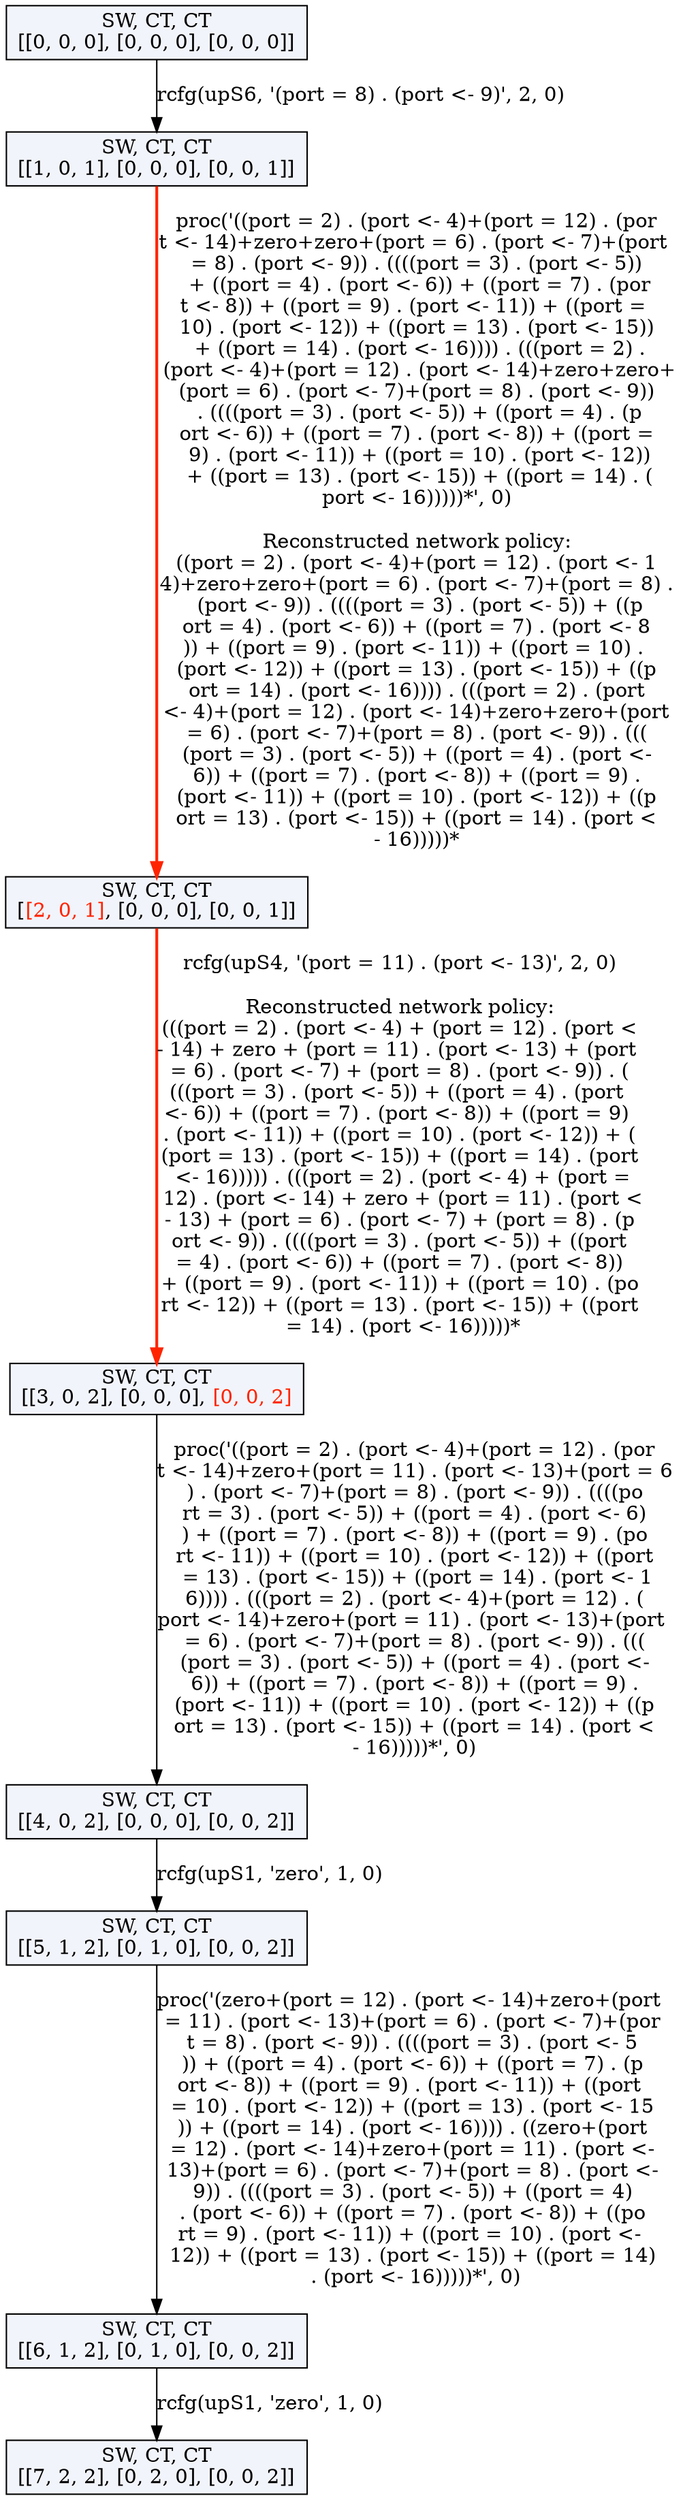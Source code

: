 digraph g {
n0 [label=<SW, CT, CT<br/>[[0, 0, 0], [0, 0, 0], [0, 0, 0]]>, shape=rectangle, style=filled, fillcolor="#F2F4FB"];
n1 [label=<SW, CT, CT<br/>[[1, 0, 1], [0, 0, 0], [0, 0, 1]]>, shape=rectangle, style=filled, fillcolor="#F2F4FB"];
n0 -> n1 [label="rcfg(upS6, '(port = 8) . (port <- 9)', 2, 0)", color="#000000", penwidth=1.0];
n2 [label=<SW, CT, CT<br/>[<font color="#FF2400">[2, 0, 1]</font>, [0, 0, 0], [0, 0, 1]]>, shape=rectangle, style=filled, fillcolor="#F2F4FB"];
n1 -> n2 [label="proc('((port = 2) . (port <- 4)+(port = 12) . (por
t <- 14)+zero+zero+(port = 6) . (port <- 7)+(port 
= 8) . (port <- 9)) . ((((port = 3) . (port <- 5))
 + ((port = 4) . (port <- 6)) + ((port = 7) . (por
t <- 8)) + ((port = 9) . (port <- 11)) + ((port = 
10) . (port <- 12)) + ((port = 13) . (port <- 15))
 + ((port = 14) . (port <- 16)))) . (((port = 2) .
 (port <- 4)+(port = 12) . (port <- 14)+zero+zero+
(port = 6) . (port <- 7)+(port = 8) . (port <- 9))
 . ((((port = 3) . (port <- 5)) + ((port = 4) . (p
ort <- 6)) + ((port = 7) . (port <- 8)) + ((port =
 9) . (port <- 11)) + ((port = 10) . (port <- 12))
 + ((port = 13) . (port <- 15)) + ((port = 14) . (
port <- 16)))))*', 0)

Reconstructed network policy:
((port = 2) . (port <- 4)+(port = 12) . (port <- 1
4)+zero+zero+(port = 6) . (port <- 7)+(port = 8) .
 (port <- 9)) . ((((port = 3) . (port <- 5)) + ((p
ort = 4) . (port <- 6)) + ((port = 7) . (port <- 8
)) + ((port = 9) . (port <- 11)) + ((port = 10) . 
(port <- 12)) + ((port = 13) . (port <- 15)) + ((p
ort = 14) . (port <- 16)))) . (((port = 2) . (port
 <- 4)+(port = 12) . (port <- 14)+zero+zero+(port 
= 6) . (port <- 7)+(port = 8) . (port <- 9)) . (((
(port = 3) . (port <- 5)) + ((port = 4) . (port <-
 6)) + ((port = 7) . (port <- 8)) + ((port = 9) . 
(port <- 11)) + ((port = 10) . (port <- 12)) + ((p
ort = 13) . (port <- 15)) + ((port = 14) . (port <
- 16)))))*", color="#FF2400", penwidth=2.0];
n3 [label=<SW, CT, CT<br/>[[3, 0, 2], [0, 0, 0], <font color="#FF2400">[0, 0, 2]</font>]>, shape=rectangle, style=filled, fillcolor="#F2F4FB"];
n2 -> n3 [label="rcfg(upS4, '(port = 11) . (port <- 13)', 2, 0)

Reconstructed network policy:
(((port = 2) . (port <- 4) + (port = 12) . (port <
- 14) + zero + (port = 11) . (port <- 13) + (port 
= 6) . (port <- 7) + (port = 8) . (port <- 9)) . (
(((port = 3) . (port <- 5)) + ((port = 4) . (port 
<- 6)) + ((port = 7) . (port <- 8)) + ((port = 9) 
. (port <- 11)) + ((port = 10) . (port <- 12)) + (
(port = 13) . (port <- 15)) + ((port = 14) . (port
 <- 16))))) . (((port = 2) . (port <- 4) + (port =
 12) . (port <- 14) + zero + (port = 11) . (port <
- 13) + (port = 6) . (port <- 7) + (port = 8) . (p
ort <- 9)) . ((((port = 3) . (port <- 5)) + ((port
 = 4) . (port <- 6)) + ((port = 7) . (port <- 8)) 
+ ((port = 9) . (port <- 11)) + ((port = 10) . (po
rt <- 12)) + ((port = 13) . (port <- 15)) + ((port
 = 14) . (port <- 16)))))*", color="#FF2400", penwidth=2.0];
n4 [label=<SW, CT, CT<br/>[[4, 0, 2], [0, 0, 0], [0, 0, 2]]>, shape=rectangle, style=filled, fillcolor="#F2F4FB"];
n3 -> n4 [label="proc('((port = 2) . (port <- 4)+(port = 12) . (por
t <- 14)+zero+(port = 11) . (port <- 13)+(port = 6
) . (port <- 7)+(port = 8) . (port <- 9)) . ((((po
rt = 3) . (port <- 5)) + ((port = 4) . (port <- 6)
) + ((port = 7) . (port <- 8)) + ((port = 9) . (po
rt <- 11)) + ((port = 10) . (port <- 12)) + ((port
 = 13) . (port <- 15)) + ((port = 14) . (port <- 1
6)))) . (((port = 2) . (port <- 4)+(port = 12) . (
port <- 14)+zero+(port = 11) . (port <- 13)+(port 
= 6) . (port <- 7)+(port = 8) . (port <- 9)) . (((
(port = 3) . (port <- 5)) + ((port = 4) . (port <-
 6)) + ((port = 7) . (port <- 8)) + ((port = 9) . 
(port <- 11)) + ((port = 10) . (port <- 12)) + ((p
ort = 13) . (port <- 15)) + ((port = 14) . (port <
- 16)))))*', 0)", color="#000000", penwidth=1.0];
n5 [label=<SW, CT, CT<br/>[[5, 1, 2], [0, 1, 0], [0, 0, 2]]>, shape=rectangle, style=filled, fillcolor="#F2F4FB"];
n4 -> n5 [label="rcfg(upS1, 'zero', 1, 0)", color="#000000", penwidth=1.0];
n6 [label=<SW, CT, CT<br/>[[6, 1, 2], [0, 1, 0], [0, 0, 2]]>, shape=rectangle, style=filled, fillcolor="#F2F4FB"];
n5 -> n6 [label="proc('(zero+(port = 12) . (port <- 14)+zero+(port 
= 11) . (port <- 13)+(port = 6) . (port <- 7)+(por
t = 8) . (port <- 9)) . ((((port = 3) . (port <- 5
)) + ((port = 4) . (port <- 6)) + ((port = 7) . (p
ort <- 8)) + ((port = 9) . (port <- 11)) + ((port 
= 10) . (port <- 12)) + ((port = 13) . (port <- 15
)) + ((port = 14) . (port <- 16)))) . ((zero+(port
 = 12) . (port <- 14)+zero+(port = 11) . (port <- 
13)+(port = 6) . (port <- 7)+(port = 8) . (port <-
 9)) . ((((port = 3) . (port <- 5)) + ((port = 4) 
. (port <- 6)) + ((port = 7) . (port <- 8)) + ((po
rt = 9) . (port <- 11)) + ((port = 10) . (port <- 
12)) + ((port = 13) . (port <- 15)) + ((port = 14)
 . (port <- 16)))))*', 0)", color="#000000", penwidth=1.0];
n7 [label=<SW, CT, CT<br/>[[7, 2, 2], [0, 2, 0], [0, 0, 2]]>, shape=rectangle, style=filled, fillcolor="#F2F4FB"];
n6 -> n7 [label="rcfg(upS1, 'zero', 1, 0)", color="#000000", penwidth=1.0];
}